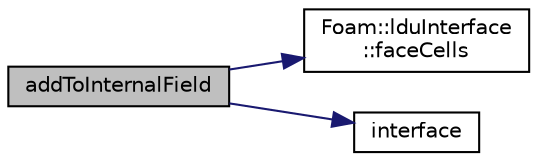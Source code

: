 digraph "addToInternalField"
{
  bgcolor="transparent";
  edge [fontname="Helvetica",fontsize="10",labelfontname="Helvetica",labelfontsize="10"];
  node [fontname="Helvetica",fontsize="10",shape=record];
  rankdir="LR";
  Node1 [label="addToInternalField",height=0.2,width=0.4,color="black", fillcolor="grey75", style="filled" fontcolor="black"];
  Node1 -> Node2 [color="midnightblue",fontsize="10",style="solid",fontname="Helvetica"];
  Node2 [label="Foam::lduInterface\l::faceCells",height=0.2,width=0.4,color="black",URL="$classFoam_1_1lduInterface.html#a27635c5bc4a1193ce2e9e5656cbf3bed",tooltip="Return faceCell addressing. "];
  Node1 -> Node3 [color="midnightblue",fontsize="10",style="solid",fontname="Helvetica"];
  Node3 [label="interface",height=0.2,width=0.4,color="black",URL="$classFoam_1_1lduInterfaceField.html#aa3367d323470eaeba0a5323cef4950d4",tooltip="Return the interface. "];
}
